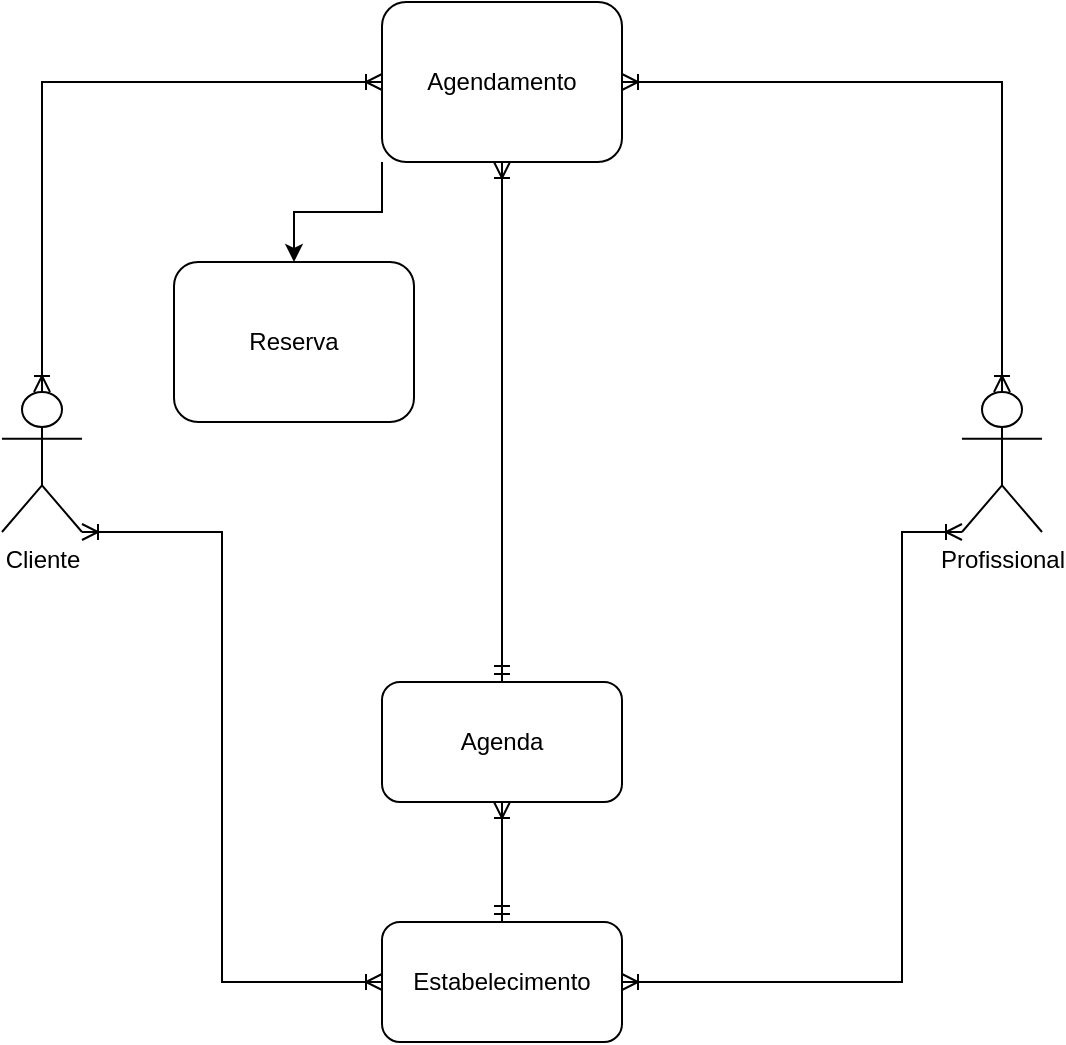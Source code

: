 <mxfile version="20.5.1" type="github">
  <diagram id="C5RBs43oDa-KdzZeNtuy" name="Page-1">
    <mxGraphModel dx="1422" dy="832" grid="1" gridSize="10" guides="1" tooltips="1" connect="1" arrows="1" fold="1" page="1" pageScale="1" pageWidth="827" pageHeight="1169" math="0" shadow="0">
      <root>
        <mxCell id="WIyWlLk6GJQsqaUBKTNV-0" />
        <mxCell id="WIyWlLk6GJQsqaUBKTNV-1" parent="WIyWlLk6GJQsqaUBKTNV-0" />
        <mxCell id="oRMiCwzHCgwkClPl75h4-26" style="edgeStyle=orthogonalEdgeStyle;rounded=0;orthogonalLoop=1;jettySize=auto;html=1;exitX=1;exitY=1;exitDx=0;exitDy=0;exitPerimeter=0;entryX=0;entryY=0.5;entryDx=0;entryDy=0;startArrow=ERoneToMany;startFill=0;endArrow=ERoneToMany;endFill=0;" parent="WIyWlLk6GJQsqaUBKTNV-1" source="oRMiCwzHCgwkClPl75h4-0" target="oRMiCwzHCgwkClPl75h4-23" edge="1">
          <mxGeometry relative="1" as="geometry">
            <Array as="points">
              <mxPoint x="264" y="375" />
              <mxPoint x="264" y="600" />
            </Array>
          </mxGeometry>
        </mxCell>
        <mxCell id="oRMiCwzHCgwkClPl75h4-0" value="Cliente" style="shape=umlActor;verticalLabelPosition=bottom;verticalAlign=top;html=1;outlineConnect=0;" parent="WIyWlLk6GJQsqaUBKTNV-1" vertex="1">
          <mxGeometry x="154" y="305" width="40" height="70" as="geometry" />
        </mxCell>
        <mxCell id="oRMiCwzHCgwkClPl75h4-24" value="" style="edgeStyle=orthogonalEdgeStyle;rounded=0;orthogonalLoop=1;jettySize=auto;html=1;startArrow=ERoneToMany;startFill=0;endArrow=ERmandOne;endFill=0;" parent="WIyWlLk6GJQsqaUBKTNV-1" source="oRMiCwzHCgwkClPl75h4-8" target="oRMiCwzHCgwkClPl75h4-23" edge="1">
          <mxGeometry relative="1" as="geometry" />
        </mxCell>
        <mxCell id="oRMiCwzHCgwkClPl75h4-8" value="Agenda" style="rounded=1;whiteSpace=wrap;html=1;" parent="WIyWlLk6GJQsqaUBKTNV-1" vertex="1">
          <mxGeometry x="344" y="450" width="120" height="60" as="geometry" />
        </mxCell>
        <mxCell id="oRMiCwzHCgwkClPl75h4-25" style="edgeStyle=orthogonalEdgeStyle;rounded=0;orthogonalLoop=1;jettySize=auto;html=1;entryX=1;entryY=0.5;entryDx=0;entryDy=0;startArrow=ERoneToMany;startFill=0;endArrow=ERoneToMany;endFill=0;exitX=0;exitY=1;exitDx=0;exitDy=0;exitPerimeter=0;" parent="WIyWlLk6GJQsqaUBKTNV-1" source="oRMiCwzHCgwkClPl75h4-11" target="oRMiCwzHCgwkClPl75h4-23" edge="1">
          <mxGeometry relative="1" as="geometry">
            <mxPoint x="654" y="380" as="sourcePoint" />
            <Array as="points">
              <mxPoint x="604" y="375" />
              <mxPoint x="604" y="600" />
            </Array>
          </mxGeometry>
        </mxCell>
        <mxCell id="oRMiCwzHCgwkClPl75h4-11" value="Profissional" style="shape=umlActor;verticalLabelPosition=bottom;verticalAlign=top;html=1;outlineConnect=0;" parent="WIyWlLk6GJQsqaUBKTNV-1" vertex="1">
          <mxGeometry x="634" y="305" width="40" height="70" as="geometry" />
        </mxCell>
        <mxCell id="oRMiCwzHCgwkClPl75h4-17" value="" style="edgeStyle=orthogonalEdgeStyle;rounded=0;orthogonalLoop=1;jettySize=auto;html=1;startArrow=ERoneToMany;startFill=0;endArrow=ERoneToMany;endFill=0;" parent="WIyWlLk6GJQsqaUBKTNV-1" source="oRMiCwzHCgwkClPl75h4-16" target="oRMiCwzHCgwkClPl75h4-0" edge="1">
          <mxGeometry relative="1" as="geometry" />
        </mxCell>
        <mxCell id="oRMiCwzHCgwkClPl75h4-19" value="&lt;br&gt;" style="edgeStyle=orthogonalEdgeStyle;rounded=0;orthogonalLoop=1;jettySize=auto;html=1;exitX=1;exitY=0.5;exitDx=0;exitDy=0;endArrow=ERoneToMany;endFill=0;startArrow=ERoneToMany;startFill=0;" parent="WIyWlLk6GJQsqaUBKTNV-1" source="oRMiCwzHCgwkClPl75h4-16" target="oRMiCwzHCgwkClPl75h4-11" edge="1">
          <mxGeometry relative="1" as="geometry">
            <Array as="points" />
          </mxGeometry>
        </mxCell>
        <mxCell id="oRMiCwzHCgwkClPl75h4-21" style="edgeStyle=orthogonalEdgeStyle;rounded=0;orthogonalLoop=1;jettySize=auto;html=1;startArrow=ERoneToMany;startFill=0;endArrow=ERmandOne;endFill=0;" parent="WIyWlLk6GJQsqaUBKTNV-1" source="oRMiCwzHCgwkClPl75h4-16" target="oRMiCwzHCgwkClPl75h4-8" edge="1">
          <mxGeometry relative="1" as="geometry" />
        </mxCell>
        <mxCell id="YtgELX1-1y6tYDix7FoR-1" style="edgeStyle=orthogonalEdgeStyle;rounded=0;orthogonalLoop=1;jettySize=auto;html=1;exitX=0;exitY=1;exitDx=0;exitDy=0;" edge="1" parent="WIyWlLk6GJQsqaUBKTNV-1" source="oRMiCwzHCgwkClPl75h4-16" target="YtgELX1-1y6tYDix7FoR-0">
          <mxGeometry relative="1" as="geometry" />
        </mxCell>
        <mxCell id="oRMiCwzHCgwkClPl75h4-16" value="Agendamento" style="rounded=1;whiteSpace=wrap;html=1;" parent="WIyWlLk6GJQsqaUBKTNV-1" vertex="1">
          <mxGeometry x="344" y="110" width="120" height="80" as="geometry" />
        </mxCell>
        <mxCell id="oRMiCwzHCgwkClPl75h4-23" value="Estabelecimento" style="rounded=1;whiteSpace=wrap;html=1;" parent="WIyWlLk6GJQsqaUBKTNV-1" vertex="1">
          <mxGeometry x="344" y="570" width="120" height="60" as="geometry" />
        </mxCell>
        <mxCell id="YtgELX1-1y6tYDix7FoR-0" value="Reserva" style="rounded=1;whiteSpace=wrap;html=1;" vertex="1" parent="WIyWlLk6GJQsqaUBKTNV-1">
          <mxGeometry x="240" y="240" width="120" height="80" as="geometry" />
        </mxCell>
      </root>
    </mxGraphModel>
  </diagram>
</mxfile>

